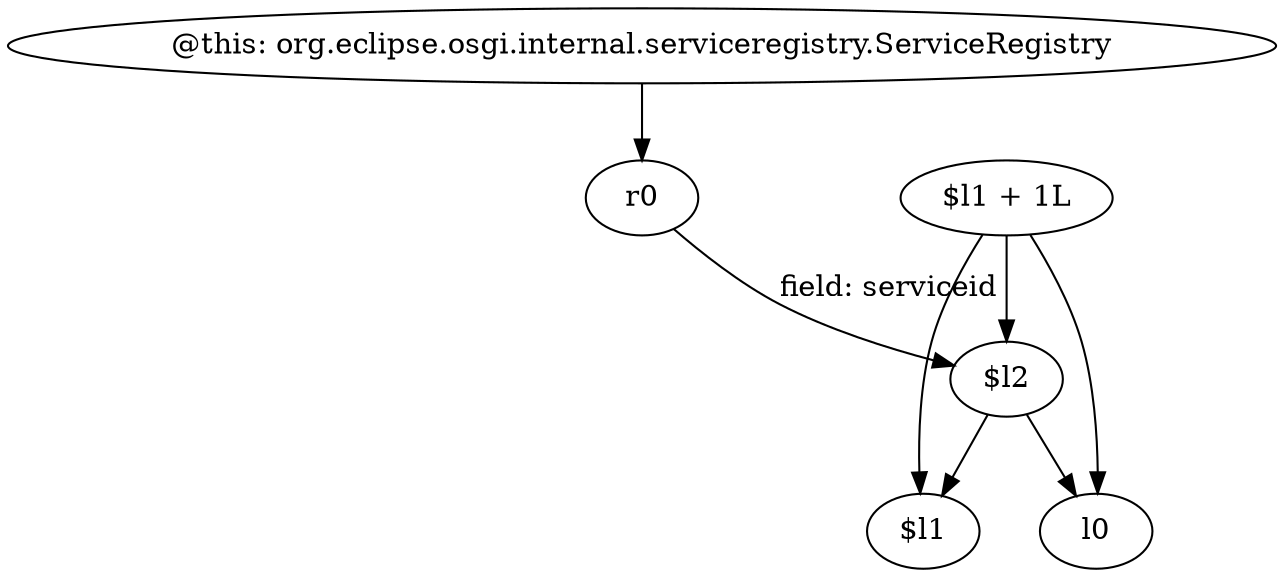 digraph g {
0[label="$l1 + 1L"]
1[label="$l2"]
0->1[label=""]
2[label="r0"]
2->1[label="field: serviceid"]
3[label="$l1"]
0->3[label=""]
4[label="l0"]
0->4[label=""]
1->3[label=""]
5[label="@this: org.eclipse.osgi.internal.serviceregistry.ServiceRegistry"]
5->2[label=""]
1->4[label=""]
}